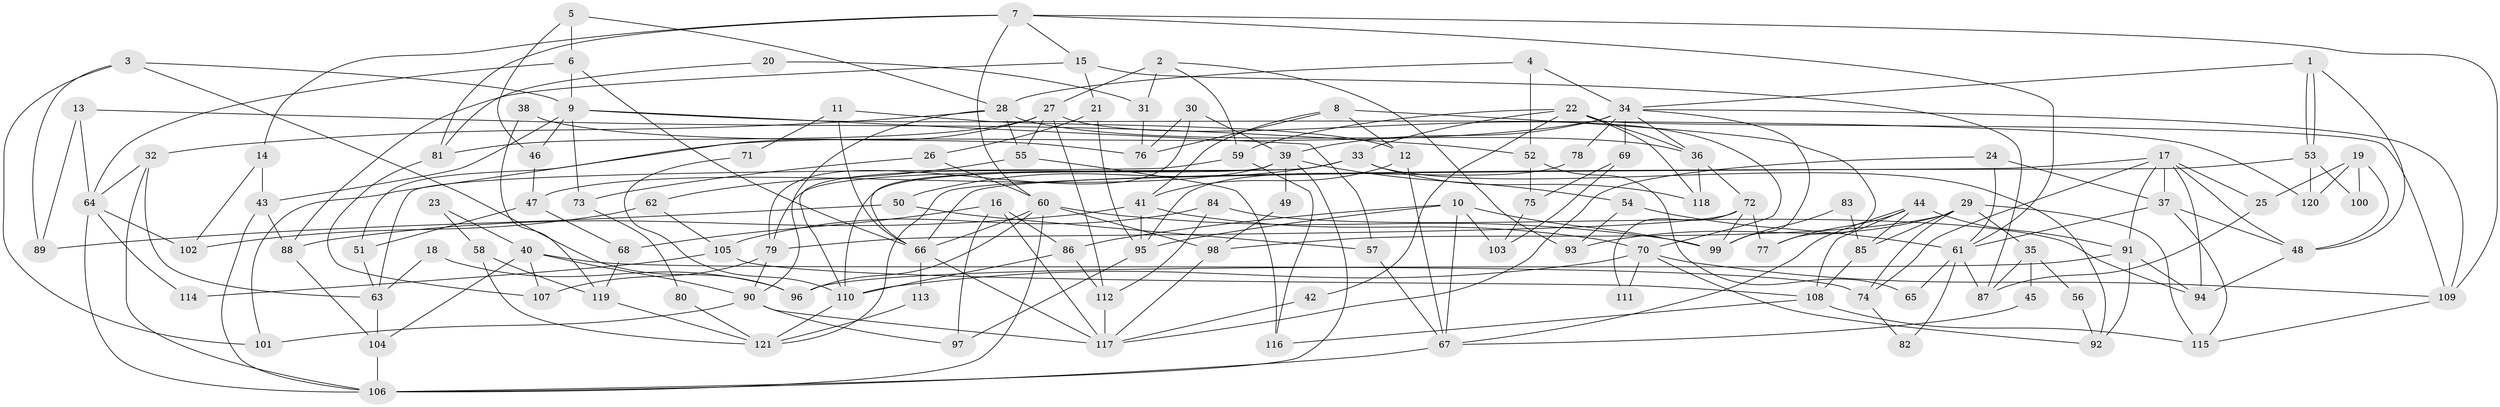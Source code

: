 // Generated by graph-tools (version 1.1) at 2025/14/03/09/25 04:14:51]
// undirected, 121 vertices, 242 edges
graph export_dot {
graph [start="1"]
  node [color=gray90,style=filled];
  1;
  2;
  3;
  4;
  5;
  6;
  7;
  8;
  9;
  10;
  11;
  12;
  13;
  14;
  15;
  16;
  17;
  18;
  19;
  20;
  21;
  22;
  23;
  24;
  25;
  26;
  27;
  28;
  29;
  30;
  31;
  32;
  33;
  34;
  35;
  36;
  37;
  38;
  39;
  40;
  41;
  42;
  43;
  44;
  45;
  46;
  47;
  48;
  49;
  50;
  51;
  52;
  53;
  54;
  55;
  56;
  57;
  58;
  59;
  60;
  61;
  62;
  63;
  64;
  65;
  66;
  67;
  68;
  69;
  70;
  71;
  72;
  73;
  74;
  75;
  76;
  77;
  78;
  79;
  80;
  81;
  82;
  83;
  84;
  85;
  86;
  87;
  88;
  89;
  90;
  91;
  92;
  93;
  94;
  95;
  96;
  97;
  98;
  99;
  100;
  101;
  102;
  103;
  104;
  105;
  106;
  107;
  108;
  109;
  110;
  111;
  112;
  113;
  114;
  115;
  116;
  117;
  118;
  119;
  120;
  121;
  1 -- 48;
  1 -- 53;
  1 -- 53;
  1 -- 34;
  2 -- 93;
  2 -- 27;
  2 -- 31;
  2 -- 59;
  3 -- 96;
  3 -- 9;
  3 -- 89;
  3 -- 101;
  4 -- 28;
  4 -- 34;
  4 -- 52;
  5 -- 28;
  5 -- 6;
  5 -- 46;
  6 -- 64;
  6 -- 66;
  6 -- 9;
  7 -- 61;
  7 -- 109;
  7 -- 14;
  7 -- 15;
  7 -- 60;
  7 -- 81;
  8 -- 77;
  8 -- 41;
  8 -- 12;
  8 -- 76;
  9 -- 46;
  9 -- 43;
  9 -- 57;
  9 -- 73;
  9 -- 120;
  10 -- 67;
  10 -- 99;
  10 -- 86;
  10 -- 95;
  10 -- 103;
  11 -- 12;
  11 -- 66;
  11 -- 71;
  12 -- 67;
  12 -- 41;
  13 -- 89;
  13 -- 64;
  13 -- 52;
  14 -- 43;
  14 -- 102;
  15 -- 88;
  15 -- 21;
  15 -- 87;
  16 -- 97;
  16 -- 86;
  16 -- 68;
  16 -- 117;
  17 -- 94;
  17 -- 37;
  17 -- 25;
  17 -- 48;
  17 -- 74;
  17 -- 91;
  17 -- 121;
  18 -- 63;
  18 -- 96;
  19 -- 120;
  19 -- 48;
  19 -- 25;
  19 -- 100;
  20 -- 81;
  20 -- 31;
  21 -- 95;
  21 -- 26;
  22 -- 33;
  22 -- 59;
  22 -- 36;
  22 -- 42;
  22 -- 109;
  22 -- 118;
  23 -- 40;
  23 -- 58;
  24 -- 37;
  24 -- 117;
  24 -- 61;
  25 -- 87;
  26 -- 60;
  26 -- 73;
  27 -- 55;
  27 -- 70;
  27 -- 51;
  27 -- 81;
  27 -- 112;
  28 -- 90;
  28 -- 36;
  28 -- 32;
  28 -- 55;
  29 -- 74;
  29 -- 98;
  29 -- 35;
  29 -- 85;
  29 -- 93;
  29 -- 115;
  30 -- 79;
  30 -- 39;
  30 -- 76;
  31 -- 76;
  32 -- 106;
  32 -- 63;
  32 -- 64;
  33 -- 118;
  33 -- 79;
  33 -- 50;
  33 -- 92;
  33 -- 110;
  34 -- 109;
  34 -- 36;
  34 -- 39;
  34 -- 69;
  34 -- 78;
  34 -- 99;
  34 -- 101;
  35 -- 87;
  35 -- 45;
  35 -- 56;
  36 -- 72;
  36 -- 118;
  37 -- 61;
  37 -- 48;
  37 -- 115;
  38 -- 76;
  38 -- 119;
  39 -- 66;
  39 -- 47;
  39 -- 49;
  39 -- 54;
  39 -- 106;
  39 -- 110;
  40 -- 90;
  40 -- 107;
  40 -- 74;
  40 -- 104;
  41 -- 70;
  41 -- 88;
  41 -- 95;
  42 -- 117;
  43 -- 88;
  43 -- 106;
  44 -- 85;
  44 -- 91;
  44 -- 67;
  44 -- 77;
  44 -- 108;
  45 -- 67;
  46 -- 47;
  47 -- 51;
  47 -- 68;
  48 -- 94;
  49 -- 98;
  50 -- 57;
  50 -- 89;
  51 -- 63;
  52 -- 65;
  52 -- 75;
  53 -- 66;
  53 -- 100;
  53 -- 120;
  54 -- 61;
  54 -- 93;
  55 -- 116;
  55 -- 62;
  56 -- 92;
  57 -- 67;
  58 -- 119;
  58 -- 121;
  59 -- 63;
  59 -- 116;
  60 -- 106;
  60 -- 66;
  60 -- 96;
  60 -- 98;
  60 -- 99;
  61 -- 87;
  61 -- 65;
  61 -- 82;
  62 -- 102;
  62 -- 105;
  63 -- 104;
  64 -- 106;
  64 -- 102;
  64 -- 114;
  66 -- 117;
  66 -- 113;
  67 -- 106;
  68 -- 119;
  69 -- 75;
  69 -- 103;
  70 -- 110;
  70 -- 109;
  70 -- 92;
  70 -- 111;
  71 -- 110;
  72 -- 99;
  72 -- 77;
  72 -- 79;
  72 -- 111;
  73 -- 80;
  74 -- 82;
  75 -- 103;
  78 -- 95;
  79 -- 90;
  79 -- 107;
  80 -- 121;
  81 -- 107;
  83 -- 99;
  83 -- 85;
  84 -- 105;
  84 -- 112;
  84 -- 94;
  85 -- 108;
  86 -- 110;
  86 -- 112;
  88 -- 104;
  90 -- 101;
  90 -- 117;
  90 -- 97;
  91 -- 92;
  91 -- 94;
  91 -- 96;
  95 -- 97;
  98 -- 117;
  104 -- 106;
  105 -- 108;
  105 -- 114;
  108 -- 115;
  108 -- 116;
  109 -- 115;
  110 -- 121;
  112 -- 117;
  113 -- 121;
  119 -- 121;
}

